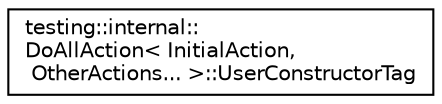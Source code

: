digraph "Иерархия классов. Графический вид."
{
 // LATEX_PDF_SIZE
  edge [fontname="Helvetica",fontsize="10",labelfontname="Helvetica",labelfontsize="10"];
  node [fontname="Helvetica",fontsize="10",shape=record];
  rankdir="LR";
  Node0 [label="testing::internal::\lDoAllAction\< InitialAction,\l OtherActions... \>::UserConstructorTag",height=0.2,width=0.4,color="black", fillcolor="white", style="filled",URL="$structtesting_1_1internal_1_1DoAllAction_3_01InitialAction_00_01OtherActions_8_8_8_01_4_1_1UserConstructorTag.html",tooltip=" "];
}
